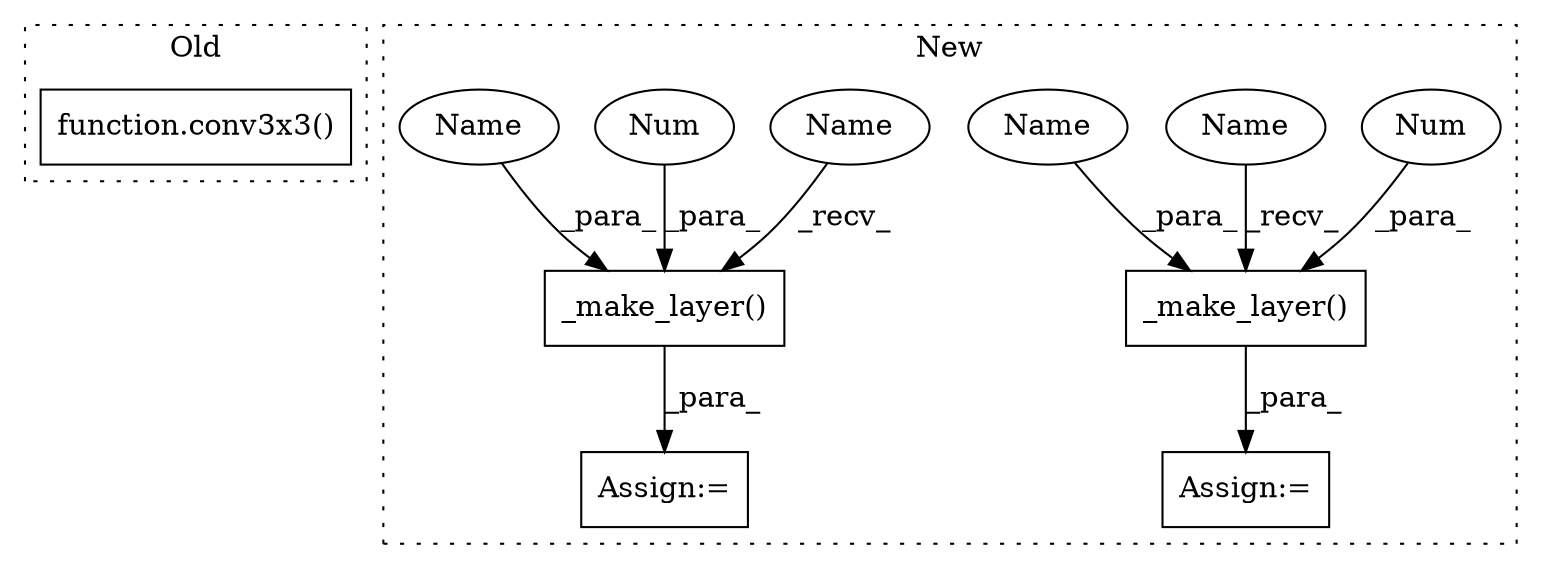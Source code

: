 digraph G {
subgraph cluster0 {
1 [label="function.conv3x3()" a="75" s="1855,1869" l="8,1" shape="box"];
label = "Old";
style="dotted";
}
subgraph cluster1 {
2 [label="_make_layer()" a="75" s="3079,3117" l="17,90" shape="box"];
3 [label="Num" a="76" s="3103" l="3" shape="ellipse"];
4 [label="_make_layer()" a="75" s="3248,3286" l="17,77" shape="box"];
5 [label="Num" a="76" s="3272" l="3" shape="ellipse"];
6 [label="Assign:=" a="68" s="3245" l="3" shape="box"];
7 [label="Assign:=" a="68" s="3076" l="3" shape="box"];
8 [label="Name" a="87" s="3079" l="4" shape="ellipse"];
9 [label="Name" a="87" s="3248" l="4" shape="ellipse"];
10 [label="Name" a="87" s="3265" l="5" shape="ellipse"];
11 [label="Name" a="87" s="3096" l="5" shape="ellipse"];
label = "New";
style="dotted";
}
2 -> 7 [label="_para_"];
3 -> 2 [label="_para_"];
4 -> 6 [label="_para_"];
5 -> 4 [label="_para_"];
8 -> 2 [label="_recv_"];
9 -> 4 [label="_recv_"];
10 -> 4 [label="_para_"];
11 -> 2 [label="_para_"];
}